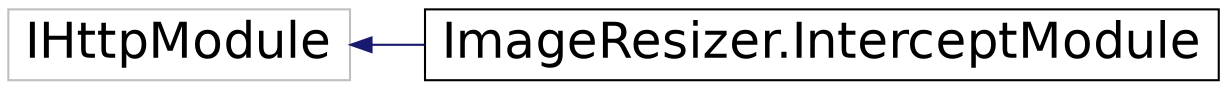 digraph "Graphical Class Hierarchy"
{
  edge [fontname="Helvetica",fontsize="24",labelfontname="Helvetica",labelfontsize="24"];
  node [fontname="Helvetica",fontsize="24",shape=record];
  rankdir="LR";
  Node1 [label="IHttpModule",height=0.2,width=0.4,color="grey75", fillcolor="white", style="filled"];
  Node1 -> Node2 [dir="back",color="midnightblue",fontsize="24",style="solid",fontname="Helvetica"];
  Node2 [label="ImageResizer.InterceptModule",height=0.2,width=0.4,color="black", fillcolor="white", style="filled",URL="$class_image_resizer_1_1_intercept_module.html",tooltip="Monitors incoming image requests to determine if resizing (or other processing) is being requested..."];
}
